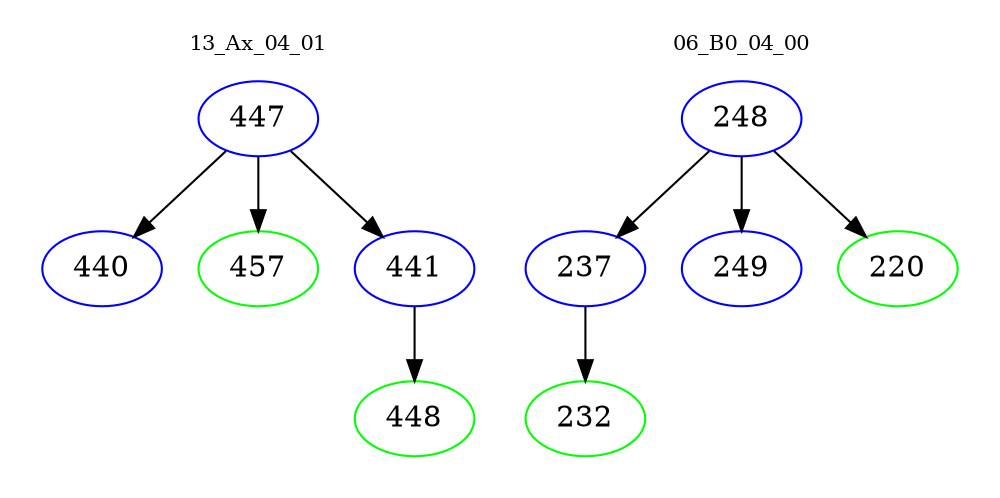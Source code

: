 digraph{
subgraph cluster_0 {
color = white
label = "13_Ax_04_01";
fontsize=10;
T0_447 [label="447", color="blue"]
T0_447 -> T0_440 [color="black"]
T0_440 [label="440", color="blue"]
T0_447 -> T0_457 [color="black"]
T0_457 [label="457", color="green"]
T0_447 -> T0_441 [color="black"]
T0_441 [label="441", color="blue"]
T0_441 -> T0_448 [color="black"]
T0_448 [label="448", color="green"]
}
subgraph cluster_1 {
color = white
label = "06_B0_04_00";
fontsize=10;
T1_248 [label="248", color="blue"]
T1_248 -> T1_237 [color="black"]
T1_237 [label="237", color="blue"]
T1_237 -> T1_232 [color="black"]
T1_232 [label="232", color="green"]
T1_248 -> T1_249 [color="black"]
T1_249 [label="249", color="blue"]
T1_248 -> T1_220 [color="black"]
T1_220 [label="220", color="green"]
}
}
